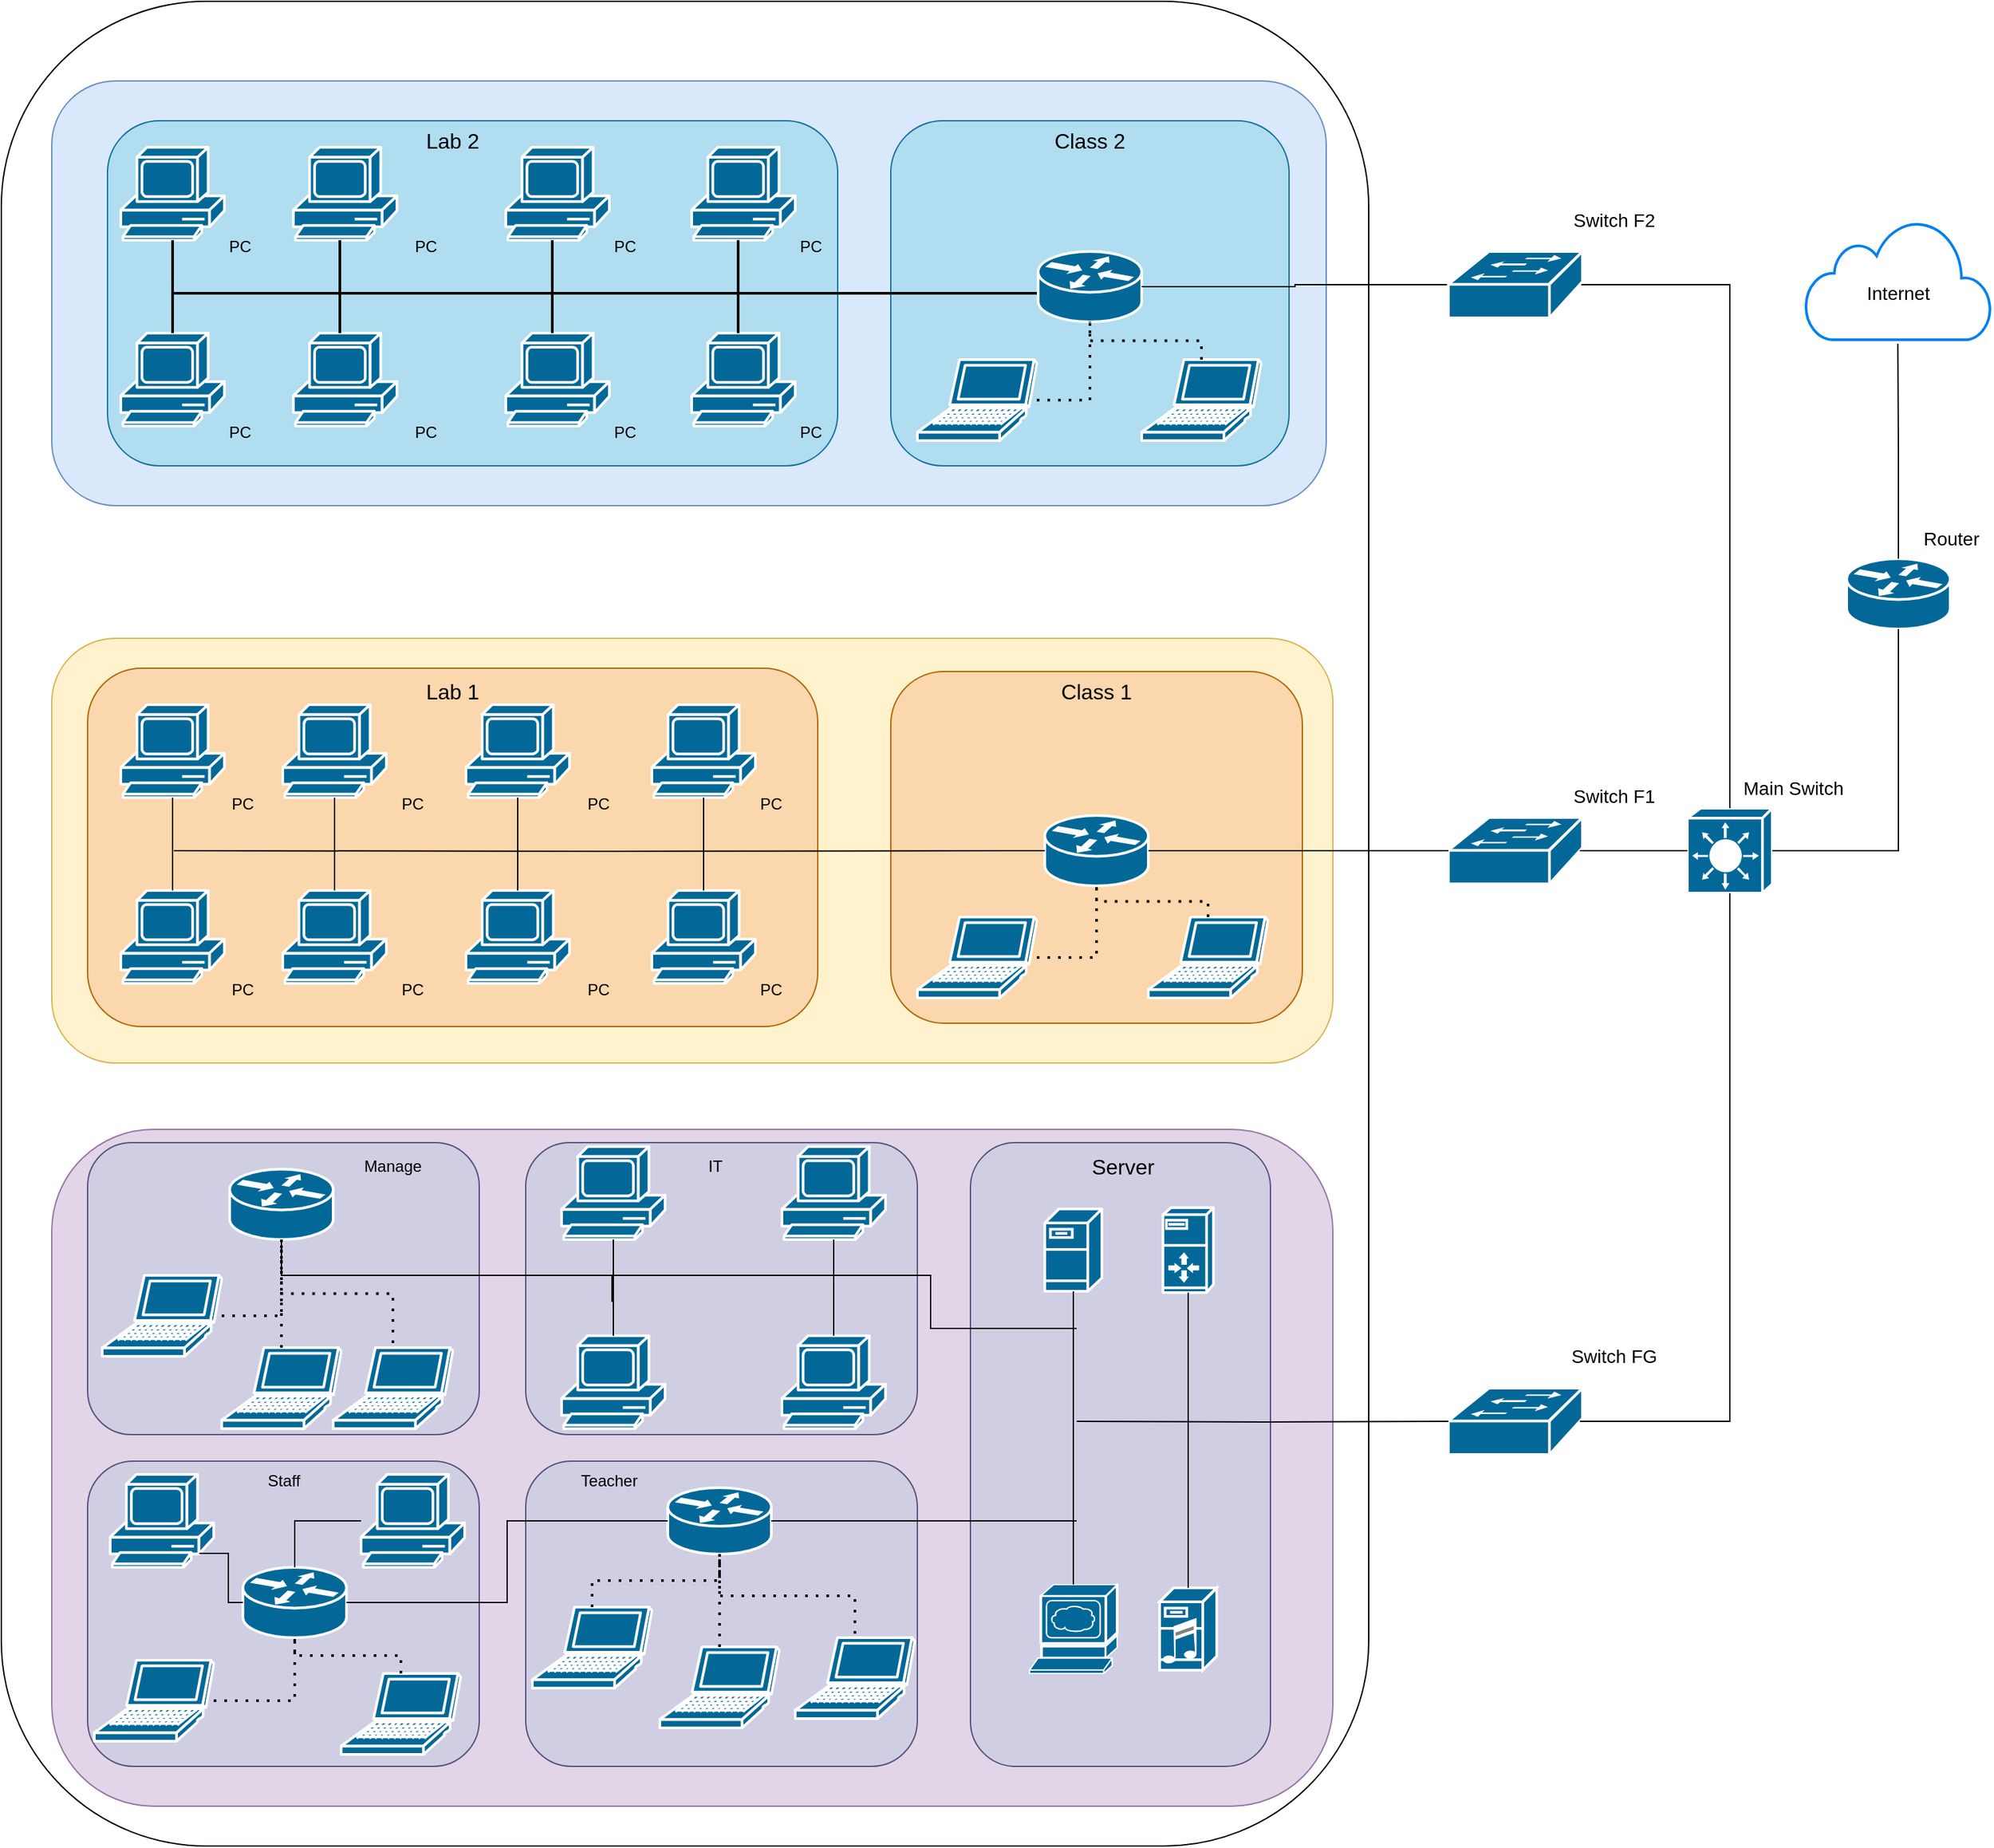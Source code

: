 <mxfile version="22.1.8" type="github">
  <diagram name="Page-1" id="c37626ed-c26b-45fb-9056-f9ebc6bb27b6">
    <mxGraphModel dx="2713" dy="1449" grid="1" gridSize="10" guides="1" tooltips="1" connect="1" arrows="1" fold="1" page="1" pageScale="1" pageWidth="1100" pageHeight="850" background="none" math="0" shadow="0">
      <root>
        <mxCell id="0" />
        <mxCell id="1" parent="0" />
        <mxCell id="N2jycIC2OeXAG85lpT5e-1" value="" style="rounded=1;whiteSpace=wrap;html=1;" parent="1" vertex="1">
          <mxGeometry x="30" y="180" width="1030" height="1390" as="geometry" />
        </mxCell>
        <mxCell id="N2jycIC2OeXAG85lpT5e-11" value="" style="rounded=1;whiteSpace=wrap;html=1;fillColor=#dae8fc;strokeColor=#6c8ebf;" parent="1" vertex="1">
          <mxGeometry x="68" y="240" width="960" height="320" as="geometry" />
        </mxCell>
        <mxCell id="N2jycIC2OeXAG85lpT5e-13" value="" style="rounded=1;whiteSpace=wrap;html=1;fillColor=#fff2cc;strokeColor=#d6b656;" parent="1" vertex="1">
          <mxGeometry x="68" y="660" width="965" height="320" as="geometry" />
        </mxCell>
        <mxCell id="N2jycIC2OeXAG85lpT5e-14" value="" style="rounded=1;whiteSpace=wrap;html=1;fillColor=#e1d5e7;strokeColor=#9673a6;" parent="1" vertex="1">
          <mxGeometry x="68" y="1030" width="965" height="510" as="geometry" />
        </mxCell>
        <mxCell id="N2jycIC2OeXAG85lpT5e-16" value="" style="rounded=1;whiteSpace=wrap;html=1;fillColor=#b1ddf0;strokeColor=#10739e;" parent="1" vertex="1">
          <mxGeometry x="110" y="270" width="550" height="260" as="geometry" />
        </mxCell>
        <mxCell id="N2jycIC2OeXAG85lpT5e-17" value="" style="shape=mxgraph.cisco.computers_and_peripherals.pc;sketch=0;html=1;pointerEvents=1;dashed=0;fillColor=#036897;strokeColor=#ffffff;strokeWidth=2;verticalLabelPosition=bottom;verticalAlign=top;align=center;outlineConnect=0;" parent="1" vertex="1">
          <mxGeometry x="120" y="290" width="78" height="70" as="geometry" />
        </mxCell>
        <mxCell id="N2jycIC2OeXAG85lpT5e-18" value="" style="shape=mxgraph.cisco.computers_and_peripherals.pc;sketch=0;html=1;pointerEvents=1;dashed=0;fillColor=#036897;strokeColor=#ffffff;strokeWidth=2;verticalLabelPosition=bottom;verticalAlign=top;align=center;outlineConnect=0;" parent="1" vertex="1">
          <mxGeometry x="120" y="430" width="78" height="70" as="geometry" />
        </mxCell>
        <mxCell id="N2jycIC2OeXAG85lpT5e-19" value="" style="shape=mxgraph.cisco.computers_and_peripherals.pc;sketch=0;html=1;pointerEvents=1;dashed=0;fillColor=#036897;strokeColor=#ffffff;strokeWidth=2;verticalLabelPosition=bottom;verticalAlign=top;align=center;outlineConnect=0;" parent="1" vertex="1">
          <mxGeometry x="250" y="290" width="78" height="70" as="geometry" />
        </mxCell>
        <mxCell id="N2jycIC2OeXAG85lpT5e-20" value="" style="shape=mxgraph.cisco.computers_and_peripherals.pc;sketch=0;html=1;pointerEvents=1;dashed=0;fillColor=#036897;strokeColor=#ffffff;strokeWidth=2;verticalLabelPosition=bottom;verticalAlign=top;align=center;outlineConnect=0;" parent="1" vertex="1">
          <mxGeometry x="250" y="430" width="78" height="70" as="geometry" />
        </mxCell>
        <mxCell id="N2jycIC2OeXAG85lpT5e-21" value="" style="shape=mxgraph.cisco.computers_and_peripherals.pc;sketch=0;html=1;pointerEvents=1;dashed=0;fillColor=#036897;strokeColor=#ffffff;strokeWidth=2;verticalLabelPosition=bottom;verticalAlign=top;align=center;outlineConnect=0;" parent="1" vertex="1">
          <mxGeometry x="410" y="430" width="78" height="70" as="geometry" />
        </mxCell>
        <mxCell id="N2jycIC2OeXAG85lpT5e-22" value="" style="shape=mxgraph.cisco.computers_and_peripherals.pc;sketch=0;html=1;pointerEvents=1;dashed=0;fillColor=#036897;strokeColor=#ffffff;strokeWidth=2;verticalLabelPosition=bottom;verticalAlign=top;align=center;outlineConnect=0;" parent="1" vertex="1">
          <mxGeometry x="410" y="290" width="78" height="70" as="geometry" />
        </mxCell>
        <mxCell id="N2jycIC2OeXAG85lpT5e-23" value="" style="shape=mxgraph.cisco.computers_and_peripherals.pc;sketch=0;html=1;pointerEvents=1;dashed=0;fillColor=#036897;strokeColor=#ffffff;strokeWidth=2;verticalLabelPosition=bottom;verticalAlign=top;align=center;outlineConnect=0;" parent="1" vertex="1">
          <mxGeometry x="550" y="290" width="78" height="70" as="geometry" />
        </mxCell>
        <mxCell id="N2jycIC2OeXAG85lpT5e-24" value="" style="shape=mxgraph.cisco.computers_and_peripherals.pc;sketch=0;html=1;pointerEvents=1;dashed=0;fillColor=#036897;strokeColor=#ffffff;strokeWidth=2;verticalLabelPosition=bottom;verticalAlign=top;align=center;outlineConnect=0;" parent="1" vertex="1">
          <mxGeometry x="550" y="430" width="78" height="70" as="geometry" />
        </mxCell>
        <mxCell id="N2jycIC2OeXAG85lpT5e-27" value="" style="rounded=1;whiteSpace=wrap;html=1;fillColor=#b1ddf0;strokeColor=#10739e;" parent="1" vertex="1">
          <mxGeometry x="700" y="270" width="300" height="260" as="geometry" />
        </mxCell>
        <mxCell id="N2jycIC2OeXAG85lpT5e-28" value="" style="shape=mxgraph.cisco.routers.router;sketch=0;html=1;pointerEvents=1;dashed=0;fillColor=#036897;strokeColor=#ffffff;strokeWidth=2;verticalLabelPosition=bottom;verticalAlign=top;align=center;outlineConnect=0;" parent="1" vertex="1">
          <mxGeometry x="811" y="368.5" width="78" height="53" as="geometry" />
        </mxCell>
        <mxCell id="N2jycIC2OeXAG85lpT5e-35" value="" style="line;strokeWidth=2;html=1;" parent="1" vertex="1">
          <mxGeometry x="160" y="395" width="650" height="10" as="geometry" />
        </mxCell>
        <mxCell id="N2jycIC2OeXAG85lpT5e-38" value="" style="line;strokeWidth=2;direction=south;html=1;" parent="1" vertex="1">
          <mxGeometry x="154" y="360" width="10" height="70" as="geometry" />
        </mxCell>
        <mxCell id="N2jycIC2OeXAG85lpT5e-43" value="" style="line;strokeWidth=2;direction=south;html=1;" parent="1" vertex="1">
          <mxGeometry x="280" y="360" width="10" height="70" as="geometry" />
        </mxCell>
        <mxCell id="N2jycIC2OeXAG85lpT5e-44" value="" style="line;strokeWidth=2;direction=south;html=1;" parent="1" vertex="1">
          <mxGeometry x="440" y="360" width="10" height="70" as="geometry" />
        </mxCell>
        <mxCell id="N2jycIC2OeXAG85lpT5e-45" value="" style="line;strokeWidth=2;direction=south;html=1;" parent="1" vertex="1">
          <mxGeometry x="580" y="360" width="10" height="70" as="geometry" />
        </mxCell>
        <mxCell id="N2jycIC2OeXAG85lpT5e-50" value="" style="shape=mxgraph.cisco.computers_and_peripherals.laptop;sketch=0;html=1;pointerEvents=1;dashed=0;fillColor=#036897;strokeColor=#ffffff;strokeWidth=2;verticalLabelPosition=bottom;verticalAlign=top;align=center;outlineConnect=0;" parent="1" vertex="1">
          <mxGeometry x="720" y="450" width="90" height="61" as="geometry" />
        </mxCell>
        <mxCell id="N2jycIC2OeXAG85lpT5e-51" value="" style="shape=mxgraph.cisco.computers_and_peripherals.laptop;sketch=0;html=1;pointerEvents=1;dashed=0;fillColor=#036897;strokeColor=#ffffff;strokeWidth=2;verticalLabelPosition=bottom;verticalAlign=top;align=center;outlineConnect=0;" parent="1" vertex="1">
          <mxGeometry x="889" y="450" width="90" height="61" as="geometry" />
        </mxCell>
        <mxCell id="N2jycIC2OeXAG85lpT5e-52" value="" style="endArrow=none;dashed=1;html=1;dashPattern=1 3;strokeWidth=2;rounded=0;edgeStyle=orthogonalEdgeStyle;" parent="1" source="N2jycIC2OeXAG85lpT5e-50" target="N2jycIC2OeXAG85lpT5e-28" edge="1">
          <mxGeometry width="50" height="50" relative="1" as="geometry">
            <mxPoint x="570" y="400" as="sourcePoint" />
            <mxPoint x="620" y="350" as="targetPoint" />
          </mxGeometry>
        </mxCell>
        <mxCell id="N2jycIC2OeXAG85lpT5e-53" value="" style="endArrow=none;dashed=1;html=1;dashPattern=1 3;strokeWidth=2;rounded=0;edgeStyle=orthogonalEdgeStyle;" parent="1" source="N2jycIC2OeXAG85lpT5e-51" target="N2jycIC2OeXAG85lpT5e-28" edge="1">
          <mxGeometry width="50" height="50" relative="1" as="geometry">
            <mxPoint x="570" y="400" as="sourcePoint" />
            <mxPoint x="620" y="350" as="targetPoint" />
          </mxGeometry>
        </mxCell>
        <mxCell id="N2jycIC2OeXAG85lpT5e-56" value="Lab 2" style="text;html=1;strokeColor=none;fillColor=none;align=center;verticalAlign=middle;whiteSpace=wrap;rounded=0;fontSize=16;" parent="1" vertex="1">
          <mxGeometry x="340" y="270" width="60" height="30" as="geometry" />
        </mxCell>
        <mxCell id="N2jycIC2OeXAG85lpT5e-57" value="Class 2" style="text;html=1;strokeColor=none;fillColor=none;align=center;verticalAlign=middle;whiteSpace=wrap;rounded=0;fontSize=16;" parent="1" vertex="1">
          <mxGeometry x="820" y="270" width="60" height="30" as="geometry" />
        </mxCell>
        <mxCell id="N2jycIC2OeXAG85lpT5e-58" value="PC" style="text;html=1;strokeColor=none;fillColor=none;align=center;verticalAlign=middle;whiteSpace=wrap;rounded=0;" parent="1" vertex="1">
          <mxGeometry x="180" y="350" width="60" height="30" as="geometry" />
        </mxCell>
        <mxCell id="N2jycIC2OeXAG85lpT5e-59" value="PC" style="text;html=1;strokeColor=none;fillColor=none;align=center;verticalAlign=middle;whiteSpace=wrap;rounded=0;" parent="1" vertex="1">
          <mxGeometry x="180" y="490" width="60" height="30" as="geometry" />
        </mxCell>
        <mxCell id="N2jycIC2OeXAG85lpT5e-60" value="PC" style="text;html=1;strokeColor=none;fillColor=none;align=center;verticalAlign=middle;whiteSpace=wrap;rounded=0;" parent="1" vertex="1">
          <mxGeometry x="320" y="350" width="60" height="30" as="geometry" />
        </mxCell>
        <mxCell id="N2jycIC2OeXAG85lpT5e-61" value="PC" style="text;html=1;strokeColor=none;fillColor=none;align=center;verticalAlign=middle;whiteSpace=wrap;rounded=0;" parent="1" vertex="1">
          <mxGeometry x="320" y="490" width="60" height="30" as="geometry" />
        </mxCell>
        <mxCell id="N2jycIC2OeXAG85lpT5e-62" value="PC" style="text;html=1;strokeColor=none;fillColor=none;align=center;verticalAlign=middle;whiteSpace=wrap;rounded=0;" parent="1" vertex="1">
          <mxGeometry x="470" y="490" width="60" height="30" as="geometry" />
        </mxCell>
        <mxCell id="N2jycIC2OeXAG85lpT5e-63" value="PC" style="text;html=1;strokeColor=none;fillColor=none;align=center;verticalAlign=middle;whiteSpace=wrap;rounded=0;" parent="1" vertex="1">
          <mxGeometry x="470" y="350" width="60" height="30" as="geometry" />
        </mxCell>
        <mxCell id="N2jycIC2OeXAG85lpT5e-64" value="PC" style="text;html=1;strokeColor=none;fillColor=none;align=center;verticalAlign=middle;whiteSpace=wrap;rounded=0;" parent="1" vertex="1">
          <mxGeometry x="610" y="350" width="60" height="30" as="geometry" />
        </mxCell>
        <mxCell id="N2jycIC2OeXAG85lpT5e-65" value="PC" style="text;html=1;strokeColor=none;fillColor=none;align=center;verticalAlign=middle;whiteSpace=wrap;rounded=0;" parent="1" vertex="1">
          <mxGeometry x="610" y="490" width="60" height="30" as="geometry" />
        </mxCell>
        <mxCell id="N2jycIC2OeXAG85lpT5e-66" style="edgeStyle=orthogonalEdgeStyle;rounded=0;orthogonalLoop=1;jettySize=auto;html=1;exitX=0.5;exitY=1;exitDx=0;exitDy=0;" parent="1" source="N2jycIC2OeXAG85lpT5e-58" target="N2jycIC2OeXAG85lpT5e-58" edge="1">
          <mxGeometry relative="1" as="geometry" />
        </mxCell>
        <mxCell id="N2jycIC2OeXAG85lpT5e-67" value="" style="rounded=1;whiteSpace=wrap;html=1;fillColor=#fad7ac;strokeColor=#b46504;" parent="1" vertex="1">
          <mxGeometry x="95" y="682.5" width="550" height="270" as="geometry" />
        </mxCell>
        <mxCell id="N2jycIC2OeXAG85lpT5e-68" value="" style="rounded=1;whiteSpace=wrap;html=1;fillColor=#fad7ac;strokeColor=#b46504;" parent="1" vertex="1">
          <mxGeometry x="700" y="685" width="310" height="265" as="geometry" />
        </mxCell>
        <mxCell id="1WDpeG05PiVQlnAl5jKN-1" value="" style="shape=mxgraph.cisco.computers_and_peripherals.pc;html=1;pointerEvents=1;dashed=0;fillColor=#036897;strokeColor=#ffffff;strokeWidth=2;verticalLabelPosition=bottom;verticalAlign=top;align=center;outlineConnect=0;" vertex="1" parent="1">
          <mxGeometry x="120" y="710" width="78" height="70" as="geometry" />
        </mxCell>
        <mxCell id="1WDpeG05PiVQlnAl5jKN-2" value="" style="shape=mxgraph.cisco.computers_and_peripherals.pc;html=1;pointerEvents=1;dashed=0;fillColor=#036897;strokeColor=#ffffff;strokeWidth=2;verticalLabelPosition=bottom;verticalAlign=top;align=center;outlineConnect=0;" vertex="1" parent="1">
          <mxGeometry x="120" y="850" width="78" height="70" as="geometry" />
        </mxCell>
        <mxCell id="1WDpeG05PiVQlnAl5jKN-3" value="" style="shape=mxgraph.cisco.computers_and_peripherals.pc;html=1;pointerEvents=1;dashed=0;fillColor=#036897;strokeColor=#ffffff;strokeWidth=2;verticalLabelPosition=bottom;verticalAlign=top;align=center;outlineConnect=0;" vertex="1" parent="1">
          <mxGeometry x="242" y="710" width="78" height="70" as="geometry" />
        </mxCell>
        <mxCell id="1WDpeG05PiVQlnAl5jKN-4" value="" style="shape=mxgraph.cisco.computers_and_peripherals.pc;html=1;pointerEvents=1;dashed=0;fillColor=#036897;strokeColor=#ffffff;strokeWidth=2;verticalLabelPosition=bottom;verticalAlign=top;align=center;outlineConnect=0;" vertex="1" parent="1">
          <mxGeometry x="242" y="850" width="78" height="70" as="geometry" />
        </mxCell>
        <mxCell id="1WDpeG05PiVQlnAl5jKN-5" value="" style="shape=mxgraph.cisco.computers_and_peripherals.pc;html=1;pointerEvents=1;dashed=0;fillColor=#036897;strokeColor=#ffffff;strokeWidth=2;verticalLabelPosition=bottom;verticalAlign=top;align=center;outlineConnect=0;" vertex="1" parent="1">
          <mxGeometry x="380" y="710" width="78" height="70" as="geometry" />
        </mxCell>
        <mxCell id="1WDpeG05PiVQlnAl5jKN-6" value="" style="shape=mxgraph.cisco.computers_and_peripherals.pc;html=1;pointerEvents=1;dashed=0;fillColor=#036897;strokeColor=#ffffff;strokeWidth=2;verticalLabelPosition=bottom;verticalAlign=top;align=center;outlineConnect=0;" vertex="1" parent="1">
          <mxGeometry x="380" y="850" width="78" height="70" as="geometry" />
        </mxCell>
        <mxCell id="1WDpeG05PiVQlnAl5jKN-7" value="" style="shape=mxgraph.cisco.computers_and_peripherals.pc;html=1;pointerEvents=1;dashed=0;fillColor=#036897;strokeColor=#ffffff;strokeWidth=2;verticalLabelPosition=bottom;verticalAlign=top;align=center;outlineConnect=0;" vertex="1" parent="1">
          <mxGeometry x="520" y="710" width="78" height="70" as="geometry" />
        </mxCell>
        <mxCell id="1WDpeG05PiVQlnAl5jKN-8" value="" style="shape=mxgraph.cisco.computers_and_peripherals.pc;html=1;pointerEvents=1;dashed=0;fillColor=#036897;strokeColor=#ffffff;strokeWidth=2;verticalLabelPosition=bottom;verticalAlign=top;align=center;outlineConnect=0;" vertex="1" parent="1">
          <mxGeometry x="520" y="850" width="78" height="70" as="geometry" />
        </mxCell>
        <mxCell id="1WDpeG05PiVQlnAl5jKN-9" value="" style="endArrow=none;html=1;rounded=0;edgeStyle=orthogonalEdgeStyle;entryX=0.5;entryY=1;entryDx=0;entryDy=0;entryPerimeter=0;" edge="1" parent="1" source="1WDpeG05PiVQlnAl5jKN-2" target="1WDpeG05PiVQlnAl5jKN-1">
          <mxGeometry width="50" height="50" relative="1" as="geometry">
            <mxPoint x="600" y="860" as="sourcePoint" />
            <mxPoint x="650" y="810" as="targetPoint" />
          </mxGeometry>
        </mxCell>
        <mxCell id="1WDpeG05PiVQlnAl5jKN-11" value="" style="endArrow=none;html=1;rounded=0;edgeStyle=orthogonalEdgeStyle;" edge="1" parent="1" source="1WDpeG05PiVQlnAl5jKN-4" target="1WDpeG05PiVQlnAl5jKN-3">
          <mxGeometry width="50" height="50" relative="1" as="geometry">
            <mxPoint x="600" y="860" as="sourcePoint" />
            <mxPoint x="650" y="810" as="targetPoint" />
          </mxGeometry>
        </mxCell>
        <mxCell id="1WDpeG05PiVQlnAl5jKN-16" value="" style="endArrow=none;html=1;rounded=0;edgeStyle=orthogonalEdgeStyle;entryX=0.5;entryY=1;entryDx=0;entryDy=0;entryPerimeter=0;" edge="1" parent="1" source="1WDpeG05PiVQlnAl5jKN-6" target="1WDpeG05PiVQlnAl5jKN-5">
          <mxGeometry width="50" height="50" relative="1" as="geometry">
            <mxPoint x="600" y="860" as="sourcePoint" />
            <mxPoint x="650" y="810" as="targetPoint" />
          </mxGeometry>
        </mxCell>
        <mxCell id="1WDpeG05PiVQlnAl5jKN-17" value="" style="endArrow=none;html=1;rounded=0;edgeStyle=orthogonalEdgeStyle;" edge="1" parent="1" source="1WDpeG05PiVQlnAl5jKN-8" target="1WDpeG05PiVQlnAl5jKN-7">
          <mxGeometry width="50" height="50" relative="1" as="geometry">
            <mxPoint x="600" y="860" as="sourcePoint" />
            <mxPoint x="650" y="810" as="targetPoint" />
          </mxGeometry>
        </mxCell>
        <mxCell id="1WDpeG05PiVQlnAl5jKN-19" value="" style="shape=mxgraph.cisco.routers.router;sketch=0;html=1;pointerEvents=1;dashed=0;fillColor=#036897;strokeColor=#ffffff;strokeWidth=2;verticalLabelPosition=bottom;verticalAlign=top;align=center;outlineConnect=0;" vertex="1" parent="1">
          <mxGeometry x="816" y="793.5" width="78" height="53" as="geometry" />
        </mxCell>
        <mxCell id="1WDpeG05PiVQlnAl5jKN-20" value="" style="endArrow=none;html=1;rounded=0;edgeStyle=orthogonalEdgeStyle;" edge="1" parent="1" target="1WDpeG05PiVQlnAl5jKN-19">
          <mxGeometry width="50" height="50" relative="1" as="geometry">
            <mxPoint x="160" y="820" as="sourcePoint" />
            <mxPoint x="650" y="610" as="targetPoint" />
          </mxGeometry>
        </mxCell>
        <mxCell id="1WDpeG05PiVQlnAl5jKN-21" value="" style="shape=mxgraph.cisco.computers_and_peripherals.laptop;sketch=0;html=1;pointerEvents=1;dashed=0;fillColor=#036897;strokeColor=#ffffff;strokeWidth=2;verticalLabelPosition=bottom;verticalAlign=top;align=center;outlineConnect=0;" vertex="1" parent="1">
          <mxGeometry x="894" y="870" width="90" height="61" as="geometry" />
        </mxCell>
        <mxCell id="1WDpeG05PiVQlnAl5jKN-22" value="" style="shape=mxgraph.cisco.computers_and_peripherals.laptop;sketch=0;html=1;pointerEvents=1;dashed=0;fillColor=#036897;strokeColor=#ffffff;strokeWidth=2;verticalLabelPosition=bottom;verticalAlign=top;align=center;outlineConnect=0;" vertex="1" parent="1">
          <mxGeometry x="720" y="870" width="90" height="61" as="geometry" />
        </mxCell>
        <mxCell id="1WDpeG05PiVQlnAl5jKN-23" value="" style="endArrow=none;dashed=1;html=1;dashPattern=1 3;strokeWidth=2;rounded=0;edgeStyle=orthogonalEdgeStyle;" edge="1" parent="1" source="1WDpeG05PiVQlnAl5jKN-22" target="1WDpeG05PiVQlnAl5jKN-19">
          <mxGeometry width="50" height="50" relative="1" as="geometry">
            <mxPoint x="600" y="820" as="sourcePoint" />
            <mxPoint x="650" y="770" as="targetPoint" />
          </mxGeometry>
        </mxCell>
        <mxCell id="1WDpeG05PiVQlnAl5jKN-24" value="" style="endArrow=none;dashed=1;html=1;dashPattern=1 3;strokeWidth=2;rounded=0;edgeStyle=orthogonalEdgeStyle;" edge="1" parent="1" source="1WDpeG05PiVQlnAl5jKN-21" target="1WDpeG05PiVQlnAl5jKN-19">
          <mxGeometry width="50" height="50" relative="1" as="geometry">
            <mxPoint x="600" y="820" as="sourcePoint" />
            <mxPoint x="650" y="770" as="targetPoint" />
          </mxGeometry>
        </mxCell>
        <mxCell id="1WDpeG05PiVQlnAl5jKN-26" value="" style="shape=mxgraph.cisco.switches.workgroup_switch;sketch=0;html=1;pointerEvents=1;dashed=0;fillColor=#036897;strokeColor=#ffffff;strokeWidth=2;verticalLabelPosition=bottom;verticalAlign=top;align=center;outlineConnect=0;" vertex="1" parent="1">
          <mxGeometry x="1120" y="795" width="101" height="50" as="geometry" />
        </mxCell>
        <mxCell id="1WDpeG05PiVQlnAl5jKN-27" value="" style="endArrow=none;html=1;rounded=0;edgeStyle=orthogonalEdgeStyle;" edge="1" parent="1" source="1WDpeG05PiVQlnAl5jKN-19" target="1WDpeG05PiVQlnAl5jKN-26">
          <mxGeometry width="50" height="50" relative="1" as="geometry">
            <mxPoint x="940" y="830" as="sourcePoint" />
            <mxPoint x="990" y="780" as="targetPoint" />
          </mxGeometry>
        </mxCell>
        <mxCell id="1WDpeG05PiVQlnAl5jKN-28" value="PC" style="text;html=1;strokeColor=none;fillColor=none;align=center;verticalAlign=middle;whiteSpace=wrap;rounded=0;" vertex="1" parent="1">
          <mxGeometry x="580" y="770" width="60" height="30" as="geometry" />
        </mxCell>
        <mxCell id="1WDpeG05PiVQlnAl5jKN-29" value="PC" style="text;html=1;strokeColor=none;fillColor=none;align=center;verticalAlign=middle;whiteSpace=wrap;rounded=0;" vertex="1" parent="1">
          <mxGeometry x="450" y="910" width="60" height="30" as="geometry" />
        </mxCell>
        <mxCell id="1WDpeG05PiVQlnAl5jKN-31" value="PC" style="text;html=1;strokeColor=none;fillColor=none;align=center;verticalAlign=middle;whiteSpace=wrap;rounded=0;" vertex="1" parent="1">
          <mxGeometry x="450" y="770" width="60" height="30" as="geometry" />
        </mxCell>
        <mxCell id="1WDpeG05PiVQlnAl5jKN-32" value="PC" style="text;html=1;strokeColor=none;fillColor=none;align=center;verticalAlign=middle;whiteSpace=wrap;rounded=0;" vertex="1" parent="1">
          <mxGeometry x="310" y="910" width="60" height="30" as="geometry" />
        </mxCell>
        <mxCell id="1WDpeG05PiVQlnAl5jKN-33" value="PC" style="text;html=1;strokeColor=none;fillColor=none;align=center;verticalAlign=middle;whiteSpace=wrap;rounded=0;" vertex="1" parent="1">
          <mxGeometry x="310" y="770" width="60" height="30" as="geometry" />
        </mxCell>
        <mxCell id="1WDpeG05PiVQlnAl5jKN-34" value="PC" style="text;html=1;strokeColor=none;fillColor=none;align=center;verticalAlign=middle;whiteSpace=wrap;rounded=0;" vertex="1" parent="1">
          <mxGeometry x="182" y="910" width="60" height="30" as="geometry" />
        </mxCell>
        <mxCell id="1WDpeG05PiVQlnAl5jKN-35" value="PC" style="text;html=1;strokeColor=none;fillColor=none;align=center;verticalAlign=middle;whiteSpace=wrap;rounded=0;" vertex="1" parent="1">
          <mxGeometry x="182" y="770" width="60" height="30" as="geometry" />
        </mxCell>
        <mxCell id="1WDpeG05PiVQlnAl5jKN-38" value="PC" style="text;html=1;strokeColor=none;fillColor=none;align=center;verticalAlign=middle;whiteSpace=wrap;rounded=0;" vertex="1" parent="1">
          <mxGeometry x="580" y="910" width="60" height="30" as="geometry" />
        </mxCell>
        <mxCell id="1WDpeG05PiVQlnAl5jKN-39" value="Lab 1" style="text;html=1;strokeColor=none;fillColor=none;align=center;verticalAlign=middle;whiteSpace=wrap;rounded=0;fontSize=16;" vertex="1" parent="1">
          <mxGeometry x="340" y="685" width="60" height="30" as="geometry" />
        </mxCell>
        <mxCell id="1WDpeG05PiVQlnAl5jKN-40" value="Class 1" style="text;html=1;strokeColor=none;fillColor=none;align=center;verticalAlign=middle;whiteSpace=wrap;rounded=0;fontSize=16;" vertex="1" parent="1">
          <mxGeometry x="825" y="685" width="60" height="30" as="geometry" />
        </mxCell>
        <mxCell id="1WDpeG05PiVQlnAl5jKN-41" value="" style="rounded=1;whiteSpace=wrap;html=1;fillColor=#d0cee2;strokeColor=#56517e;" vertex="1" parent="1">
          <mxGeometry x="95" y="1040" width="295" height="220" as="geometry" />
        </mxCell>
        <mxCell id="1WDpeG05PiVQlnAl5jKN-42" value="" style="rounded=1;whiteSpace=wrap;html=1;fillColor=#d0cee2;strokeColor=#56517e;" vertex="1" parent="1">
          <mxGeometry x="425" y="1280" width="295" height="230" as="geometry" />
        </mxCell>
        <mxCell id="1WDpeG05PiVQlnAl5jKN-43" value="" style="rounded=1;whiteSpace=wrap;html=1;fillColor=#d0cee2;strokeColor=#56517e;" vertex="1" parent="1">
          <mxGeometry x="425" y="1040" width="295" height="220" as="geometry" />
        </mxCell>
        <mxCell id="1WDpeG05PiVQlnAl5jKN-44" value="" style="rounded=1;whiteSpace=wrap;html=1;fillColor=#d0cee2;strokeColor=#56517e;" vertex="1" parent="1">
          <mxGeometry x="95" y="1280" width="295" height="230" as="geometry" />
        </mxCell>
        <mxCell id="1WDpeG05PiVQlnAl5jKN-45" value="" style="shape=mxgraph.cisco.routers.router;sketch=0;html=1;pointerEvents=1;dashed=0;fillColor=#036897;strokeColor=#ffffff;strokeWidth=2;verticalLabelPosition=bottom;verticalAlign=top;align=center;outlineConnect=0;" vertex="1" parent="1">
          <mxGeometry x="532" y="1300" width="78" height="50" as="geometry" />
        </mxCell>
        <mxCell id="1WDpeG05PiVQlnAl5jKN-46" value="" style="shape=mxgraph.cisco.routers.router;sketch=0;html=1;pointerEvents=1;dashed=0;fillColor=#036897;strokeColor=#ffffff;strokeWidth=2;verticalLabelPosition=bottom;verticalAlign=top;align=center;outlineConnect=0;" vertex="1" parent="1">
          <mxGeometry x="202" y="1060" width="78" height="53" as="geometry" />
        </mxCell>
        <mxCell id="1WDpeG05PiVQlnAl5jKN-47" value="" style="shape=mxgraph.cisco.routers.router;sketch=0;html=1;pointerEvents=1;dashed=0;fillColor=#036897;strokeColor=#ffffff;strokeWidth=2;verticalLabelPosition=bottom;verticalAlign=top;align=center;outlineConnect=0;" vertex="1" parent="1">
          <mxGeometry x="212" y="1360" width="78" height="53" as="geometry" />
        </mxCell>
        <mxCell id="1WDpeG05PiVQlnAl5jKN-48" value="" style="shape=mxgraph.cisco.computers_and_peripherals.laptop;sketch=0;html=1;pointerEvents=1;dashed=0;fillColor=#036897;strokeColor=#ffffff;strokeWidth=2;verticalLabelPosition=bottom;verticalAlign=top;align=center;outlineConnect=0;" vertex="1" parent="1">
          <mxGeometry x="280" y="1194.5" width="90" height="61" as="geometry" />
        </mxCell>
        <mxCell id="1WDpeG05PiVQlnAl5jKN-49" value="" style="shape=mxgraph.cisco.computers_and_peripherals.laptop;sketch=0;html=1;pointerEvents=1;dashed=0;fillColor=#036897;strokeColor=#ffffff;strokeWidth=2;verticalLabelPosition=bottom;verticalAlign=top;align=center;outlineConnect=0;" vertex="1" parent="1">
          <mxGeometry x="196" y="1194.5" width="90" height="61" as="geometry" />
        </mxCell>
        <mxCell id="1WDpeG05PiVQlnAl5jKN-50" value="" style="shape=mxgraph.cisco.computers_and_peripherals.laptop;sketch=0;html=1;pointerEvents=1;dashed=0;fillColor=#036897;strokeColor=#ffffff;strokeWidth=2;verticalLabelPosition=bottom;verticalAlign=top;align=center;outlineConnect=0;" vertex="1" parent="1">
          <mxGeometry x="106" y="1140" width="90" height="61" as="geometry" />
        </mxCell>
        <mxCell id="1WDpeG05PiVQlnAl5jKN-51" value="" style="endArrow=none;dashed=1;html=1;dashPattern=1 3;strokeWidth=2;rounded=0;edgeStyle=orthogonalEdgeStyle;" edge="1" parent="1" source="1WDpeG05PiVQlnAl5jKN-50" target="1WDpeG05PiVQlnAl5jKN-46">
          <mxGeometry width="50" height="50" relative="1" as="geometry">
            <mxPoint x="550" y="1330" as="sourcePoint" />
            <mxPoint x="600" y="1280" as="targetPoint" />
          </mxGeometry>
        </mxCell>
        <mxCell id="1WDpeG05PiVQlnAl5jKN-52" value="" style="endArrow=none;dashed=1;html=1;dashPattern=1 3;strokeWidth=2;rounded=0;edgeStyle=orthogonalEdgeStyle;" edge="1" parent="1" source="1WDpeG05PiVQlnAl5jKN-49" target="1WDpeG05PiVQlnAl5jKN-46">
          <mxGeometry width="50" height="50" relative="1" as="geometry">
            <mxPoint x="550" y="1330" as="sourcePoint" />
            <mxPoint x="600" y="1280" as="targetPoint" />
          </mxGeometry>
        </mxCell>
        <mxCell id="1WDpeG05PiVQlnAl5jKN-53" value="" style="endArrow=none;dashed=1;html=1;dashPattern=1 3;strokeWidth=2;rounded=0;edgeStyle=orthogonalEdgeStyle;" edge="1" parent="1" source="1WDpeG05PiVQlnAl5jKN-46" target="1WDpeG05PiVQlnAl5jKN-48">
          <mxGeometry width="50" height="50" relative="1" as="geometry">
            <mxPoint x="550" y="1330" as="sourcePoint" />
            <mxPoint x="600" y="1280" as="targetPoint" />
          </mxGeometry>
        </mxCell>
        <mxCell id="1WDpeG05PiVQlnAl5jKN-54" value="" style="shape=mxgraph.cisco.computers_and_peripherals.pc;sketch=0;html=1;pointerEvents=1;dashed=0;fillColor=#036897;strokeColor=#ffffff;strokeWidth=2;verticalLabelPosition=bottom;verticalAlign=top;align=center;outlineConnect=0;" vertex="1" parent="1">
          <mxGeometry x="618" y="1185.5" width="78" height="70" as="geometry" />
        </mxCell>
        <mxCell id="1WDpeG05PiVQlnAl5jKN-55" value="" style="shape=mxgraph.cisco.computers_and_peripherals.pc;sketch=0;html=1;pointerEvents=1;dashed=0;fillColor=#036897;strokeColor=#ffffff;strokeWidth=2;verticalLabelPosition=bottom;verticalAlign=top;align=center;outlineConnect=0;" vertex="1" parent="1">
          <mxGeometry x="618" y="1043" width="78" height="70" as="geometry" />
        </mxCell>
        <mxCell id="1WDpeG05PiVQlnAl5jKN-56" value="" style="shape=mxgraph.cisco.computers_and_peripherals.pc;sketch=0;html=1;pointerEvents=1;dashed=0;fillColor=#036897;strokeColor=#ffffff;strokeWidth=2;verticalLabelPosition=bottom;verticalAlign=top;align=center;outlineConnect=0;" vertex="1" parent="1">
          <mxGeometry x="452" y="1185.5" width="78" height="70" as="geometry" />
        </mxCell>
        <mxCell id="1WDpeG05PiVQlnAl5jKN-57" value="" style="shape=mxgraph.cisco.computers_and_peripherals.pc;sketch=0;html=1;pointerEvents=1;dashed=0;fillColor=#036897;strokeColor=#ffffff;strokeWidth=2;verticalLabelPosition=bottom;verticalAlign=top;align=center;outlineConnect=0;" vertex="1" parent="1">
          <mxGeometry x="452" y="1043" width="78" height="70" as="geometry" />
        </mxCell>
        <mxCell id="1WDpeG05PiVQlnAl5jKN-59" value="" style="endArrow=none;html=1;rounded=0;edgeStyle=orthogonalEdgeStyle;" edge="1" parent="1" source="1WDpeG05PiVQlnAl5jKN-56" target="1WDpeG05PiVQlnAl5jKN-57">
          <mxGeometry width="50" height="50" relative="1" as="geometry">
            <mxPoint x="550" y="1330" as="sourcePoint" />
            <mxPoint x="600" y="1280" as="targetPoint" />
          </mxGeometry>
        </mxCell>
        <mxCell id="1WDpeG05PiVQlnAl5jKN-60" value="" style="endArrow=none;html=1;rounded=0;edgeStyle=orthogonalEdgeStyle;" edge="1" parent="1" source="1WDpeG05PiVQlnAl5jKN-54" target="1WDpeG05PiVQlnAl5jKN-55">
          <mxGeometry width="50" height="50" relative="1" as="geometry">
            <mxPoint x="550" y="1330" as="sourcePoint" />
            <mxPoint x="600" y="1280" as="targetPoint" />
          </mxGeometry>
        </mxCell>
        <mxCell id="1WDpeG05PiVQlnAl5jKN-62" value="" style="endArrow=none;html=1;rounded=0;edgeStyle=orthogonalEdgeStyle;" edge="1" parent="1" source="1WDpeG05PiVQlnAl5jKN-46">
          <mxGeometry width="50" height="50" relative="1" as="geometry">
            <mxPoint x="550" y="1330" as="sourcePoint" />
            <mxPoint x="490" y="1160" as="targetPoint" />
            <Array as="points">
              <mxPoint x="241" y="1140" />
              <mxPoint x="490" y="1140" />
            </Array>
          </mxGeometry>
        </mxCell>
        <mxCell id="1WDpeG05PiVQlnAl5jKN-63" value="" style="endArrow=none;html=1;rounded=0;edgeStyle=orthogonalEdgeStyle;" edge="1" parent="1">
          <mxGeometry width="50" height="50" relative="1" as="geometry">
            <mxPoint x="660" y="1140" as="sourcePoint" />
            <mxPoint x="490" y="1140" as="targetPoint" />
          </mxGeometry>
        </mxCell>
        <mxCell id="1WDpeG05PiVQlnAl5jKN-65" value="" style="shape=mxgraph.cisco.computers_and_peripherals.pc;sketch=0;html=1;pointerEvents=1;dashed=0;fillColor=#036897;strokeColor=#ffffff;strokeWidth=2;verticalLabelPosition=bottom;verticalAlign=top;align=center;outlineConnect=0;" vertex="1" parent="1">
          <mxGeometry x="301" y="1290" width="78" height="70" as="geometry" />
        </mxCell>
        <mxCell id="1WDpeG05PiVQlnAl5jKN-66" value="" style="shape=mxgraph.cisco.computers_and_peripherals.pc;sketch=0;html=1;pointerEvents=1;dashed=0;fillColor=#036897;strokeColor=#ffffff;strokeWidth=2;verticalLabelPosition=bottom;verticalAlign=top;align=center;outlineConnect=0;" vertex="1" parent="1">
          <mxGeometry x="112" y="1290" width="78" height="70" as="geometry" />
        </mxCell>
        <mxCell id="1WDpeG05PiVQlnAl5jKN-67" value="" style="shape=mxgraph.cisco.computers_and_peripherals.laptop;sketch=0;html=1;pointerEvents=1;dashed=0;fillColor=#036897;strokeColor=#ffffff;strokeWidth=2;verticalLabelPosition=bottom;verticalAlign=top;align=center;outlineConnect=0;" vertex="1" parent="1">
          <mxGeometry x="286" y="1440" width="90" height="61" as="geometry" />
        </mxCell>
        <mxCell id="1WDpeG05PiVQlnAl5jKN-68" value="" style="shape=mxgraph.cisco.computers_and_peripherals.laptop;sketch=0;html=1;pointerEvents=1;dashed=0;fillColor=#036897;strokeColor=#ffffff;strokeWidth=2;verticalLabelPosition=bottom;verticalAlign=top;align=center;outlineConnect=0;" vertex="1" parent="1">
          <mxGeometry x="100" y="1430" width="90" height="61" as="geometry" />
        </mxCell>
        <mxCell id="1WDpeG05PiVQlnAl5jKN-69" value="" style="endArrow=none;html=1;rounded=0;edgeStyle=orthogonalEdgeStyle;exitX=0.86;exitY=0.85;exitDx=0;exitDy=0;exitPerimeter=0;" edge="1" parent="1" source="1WDpeG05PiVQlnAl5jKN-66" target="1WDpeG05PiVQlnAl5jKN-47">
          <mxGeometry width="50" height="50" relative="1" as="geometry">
            <mxPoint x="550" y="1330" as="sourcePoint" />
            <mxPoint x="600" y="1280" as="targetPoint" />
          </mxGeometry>
        </mxCell>
        <mxCell id="1WDpeG05PiVQlnAl5jKN-71" value="" style="endArrow=none;dashed=1;html=1;dashPattern=1 3;strokeWidth=2;rounded=0;edgeStyle=orthogonalEdgeStyle;" edge="1" parent="1" source="1WDpeG05PiVQlnAl5jKN-68" target="1WDpeG05PiVQlnAl5jKN-47">
          <mxGeometry width="50" height="50" relative="1" as="geometry">
            <mxPoint x="550" y="1330" as="sourcePoint" />
            <mxPoint x="600" y="1280" as="targetPoint" />
          </mxGeometry>
        </mxCell>
        <mxCell id="1WDpeG05PiVQlnAl5jKN-72" value="" style="endArrow=none;dashed=1;html=1;dashPattern=1 3;strokeWidth=2;rounded=0;edgeStyle=orthogonalEdgeStyle;entryX=0.5;entryY=1;entryDx=0;entryDy=0;entryPerimeter=0;" edge="1" parent="1" source="1WDpeG05PiVQlnAl5jKN-67" target="1WDpeG05PiVQlnAl5jKN-47">
          <mxGeometry width="50" height="50" relative="1" as="geometry">
            <mxPoint x="550" y="1330" as="sourcePoint" />
            <mxPoint x="600" y="1280" as="targetPoint" />
          </mxGeometry>
        </mxCell>
        <mxCell id="1WDpeG05PiVQlnAl5jKN-74" value="" style="shape=mxgraph.cisco.computers_and_peripherals.laptop;sketch=0;html=1;pointerEvents=1;dashed=0;fillColor=#036897;strokeColor=#ffffff;strokeWidth=2;verticalLabelPosition=bottom;verticalAlign=top;align=center;outlineConnect=0;" vertex="1" parent="1">
          <mxGeometry x="628" y="1413" width="90" height="61" as="geometry" />
        </mxCell>
        <mxCell id="1WDpeG05PiVQlnAl5jKN-75" value="" style="shape=mxgraph.cisco.computers_and_peripherals.laptop;sketch=0;html=1;pointerEvents=1;dashed=0;fillColor=#036897;strokeColor=#ffffff;strokeWidth=2;verticalLabelPosition=bottom;verticalAlign=top;align=center;outlineConnect=0;" vertex="1" parent="1">
          <mxGeometry x="526" y="1420" width="90" height="61" as="geometry" />
        </mxCell>
        <mxCell id="1WDpeG05PiVQlnAl5jKN-76" value="" style="shape=mxgraph.cisco.computers_and_peripherals.laptop;sketch=0;html=1;pointerEvents=1;dashed=0;fillColor=#036897;strokeColor=#ffffff;strokeWidth=2;verticalLabelPosition=bottom;verticalAlign=top;align=center;outlineConnect=0;" vertex="1" parent="1">
          <mxGeometry x="430" y="1390" width="90" height="61" as="geometry" />
        </mxCell>
        <mxCell id="1WDpeG05PiVQlnAl5jKN-78" value="" style="endArrow=none;dashed=1;html=1;dashPattern=1 3;strokeWidth=2;rounded=0;edgeStyle=orthogonalEdgeStyle;exitX=0.5;exitY=0;exitDx=0;exitDy=0;exitPerimeter=0;" edge="1" parent="1" source="1WDpeG05PiVQlnAl5jKN-76" target="1WDpeG05PiVQlnAl5jKN-45">
          <mxGeometry width="50" height="50" relative="1" as="geometry">
            <mxPoint x="550" y="1330" as="sourcePoint" />
            <mxPoint x="600" y="1280" as="targetPoint" />
          </mxGeometry>
        </mxCell>
        <mxCell id="1WDpeG05PiVQlnAl5jKN-79" value="" style="endArrow=none;dashed=1;html=1;dashPattern=1 3;strokeWidth=2;rounded=0;edgeStyle=orthogonalEdgeStyle;" edge="1" parent="1" source="1WDpeG05PiVQlnAl5jKN-75" target="1WDpeG05PiVQlnAl5jKN-45">
          <mxGeometry width="50" height="50" relative="1" as="geometry">
            <mxPoint x="550" y="1330" as="sourcePoint" />
            <mxPoint x="600" y="1280" as="targetPoint" />
          </mxGeometry>
        </mxCell>
        <mxCell id="1WDpeG05PiVQlnAl5jKN-81" value="Manage" style="text;html=1;strokeColor=none;fillColor=none;align=center;verticalAlign=middle;whiteSpace=wrap;rounded=0;" vertex="1" parent="1">
          <mxGeometry x="295" y="1043" width="60" height="30" as="geometry" />
        </mxCell>
        <mxCell id="1WDpeG05PiVQlnAl5jKN-82" value="Staff" style="text;html=1;strokeColor=none;fillColor=none;align=center;verticalAlign=middle;whiteSpace=wrap;rounded=0;" vertex="1" parent="1">
          <mxGeometry x="212.5" y="1280" width="60" height="30" as="geometry" />
        </mxCell>
        <mxCell id="1WDpeG05PiVQlnAl5jKN-83" value="IT" style="text;html=1;strokeColor=none;fillColor=none;align=center;verticalAlign=middle;whiteSpace=wrap;rounded=0;" vertex="1" parent="1">
          <mxGeometry x="538" y="1043" width="60" height="30" as="geometry" />
        </mxCell>
        <mxCell id="1WDpeG05PiVQlnAl5jKN-84" value="Teacher" style="text;html=1;strokeColor=none;fillColor=none;align=center;verticalAlign=middle;whiteSpace=wrap;rounded=0;" vertex="1" parent="1">
          <mxGeometry x="458" y="1280" width="60" height="30" as="geometry" />
        </mxCell>
        <mxCell id="1WDpeG05PiVQlnAl5jKN-85" value="" style="endArrow=none;html=1;rounded=0;edgeStyle=orthogonalEdgeStyle;exitX=0.5;exitY=0;exitDx=0;exitDy=0;exitPerimeter=0;" edge="1" parent="1" source="1WDpeG05PiVQlnAl5jKN-47" target="1WDpeG05PiVQlnAl5jKN-65">
          <mxGeometry width="50" height="50" relative="1" as="geometry">
            <mxPoint x="550" y="1330" as="sourcePoint" />
            <mxPoint x="600" y="1280" as="targetPoint" />
          </mxGeometry>
        </mxCell>
        <mxCell id="1WDpeG05PiVQlnAl5jKN-86" value="" style="endArrow=none;html=1;rounded=0;edgeStyle=orthogonalEdgeStyle;entryX=0;entryY=0.5;entryDx=0;entryDy=0;entryPerimeter=0;" edge="1" parent="1" source="1WDpeG05PiVQlnAl5jKN-47" target="1WDpeG05PiVQlnAl5jKN-45">
          <mxGeometry width="50" height="50" relative="1" as="geometry">
            <mxPoint x="550" y="1330" as="sourcePoint" />
            <mxPoint x="600" y="1280" as="targetPoint" />
          </mxGeometry>
        </mxCell>
        <mxCell id="1WDpeG05PiVQlnAl5jKN-87" value="" style="endArrow=none;dashed=1;html=1;dashPattern=1 3;strokeWidth=2;rounded=0;edgeStyle=orthogonalEdgeStyle;exitX=0.5;exitY=1;exitDx=0;exitDy=0;exitPerimeter=0;" edge="1" parent="1" source="1WDpeG05PiVQlnAl5jKN-45" target="1WDpeG05PiVQlnAl5jKN-74">
          <mxGeometry width="50" height="50" relative="1" as="geometry">
            <mxPoint x="550" y="1330" as="sourcePoint" />
            <mxPoint x="600" y="1280" as="targetPoint" />
          </mxGeometry>
        </mxCell>
        <mxCell id="1WDpeG05PiVQlnAl5jKN-88" value="" style="rounded=1;whiteSpace=wrap;html=1;fillColor=#d0cee2;strokeColor=#56517e;" vertex="1" parent="1">
          <mxGeometry x="760" y="1040" width="226" height="470" as="geometry" />
        </mxCell>
        <mxCell id="1WDpeG05PiVQlnAl5jKN-89" value="" style="shape=mxgraph.cisco.servers.fileserver;sketch=0;html=1;pointerEvents=1;dashed=0;fillColor=#036897;strokeColor=#ffffff;strokeWidth=2;verticalLabelPosition=bottom;verticalAlign=top;align=center;outlineConnect=0;" vertex="1" parent="1">
          <mxGeometry x="816" y="1090" width="43" height="62" as="geometry" />
        </mxCell>
        <mxCell id="1WDpeG05PiVQlnAl5jKN-90" value="" style="shape=mxgraph.cisco.servers.www_server;sketch=0;html=1;pointerEvents=1;dashed=0;fillColor=#036897;strokeColor=#ffffff;strokeWidth=2;verticalLabelPosition=bottom;verticalAlign=top;align=center;outlineConnect=0;" vertex="1" parent="1">
          <mxGeometry x="804.5" y="1373" width="66" height="67" as="geometry" />
        </mxCell>
        <mxCell id="1WDpeG05PiVQlnAl5jKN-91" value="" style="shape=mxgraph.cisco.servers.moh_server;sketch=0;html=1;pointerEvents=1;dashed=0;fillColor=#036897;strokeColor=#ffffff;strokeWidth=2;verticalLabelPosition=bottom;verticalAlign=top;align=center;outlineConnect=0;" vertex="1" parent="1">
          <mxGeometry x="902.5" y="1375.5" width="43" height="62" as="geometry" />
        </mxCell>
        <mxCell id="1WDpeG05PiVQlnAl5jKN-92" value="" style="shape=mxgraph.cisco.servers.server_with_router;sketch=0;html=1;pointerEvents=1;dashed=0;fillColor=#036897;strokeColor=#ffffff;strokeWidth=2;verticalLabelPosition=bottom;verticalAlign=top;align=center;outlineConnect=0;" vertex="1" parent="1">
          <mxGeometry x="905" y="1089" width="38" height="64" as="geometry" />
        </mxCell>
        <mxCell id="1WDpeG05PiVQlnAl5jKN-93" value="" style="endArrow=none;html=1;rounded=0;edgeStyle=orthogonalEdgeStyle;entryX=0.5;entryY=1;entryDx=0;entryDy=0;entryPerimeter=0;" edge="1" parent="1" source="1WDpeG05PiVQlnAl5jKN-90" target="1WDpeG05PiVQlnAl5jKN-89">
          <mxGeometry width="50" height="50" relative="1" as="geometry">
            <mxPoint x="550" y="1330" as="sourcePoint" />
            <mxPoint x="600" y="1280" as="targetPoint" />
          </mxGeometry>
        </mxCell>
        <mxCell id="1WDpeG05PiVQlnAl5jKN-94" value="" style="endArrow=none;html=1;rounded=0;edgeStyle=orthogonalEdgeStyle;entryX=0.5;entryY=1;entryDx=0;entryDy=0;entryPerimeter=0;exitX=0.5;exitY=0;exitDx=0;exitDy=0;exitPerimeter=0;" edge="1" parent="1" source="1WDpeG05PiVQlnAl5jKN-91" target="1WDpeG05PiVQlnAl5jKN-92">
          <mxGeometry width="50" height="50" relative="1" as="geometry">
            <mxPoint x="550" y="1330" as="sourcePoint" />
            <mxPoint x="600" y="1280" as="targetPoint" />
          </mxGeometry>
        </mxCell>
        <mxCell id="1WDpeG05PiVQlnAl5jKN-95" value="" style="endArrow=none;html=1;rounded=0;edgeStyle=orthogonalEdgeStyle;exitX=1;exitY=0.5;exitDx=0;exitDy=0;exitPerimeter=0;" edge="1" parent="1" source="1WDpeG05PiVQlnAl5jKN-45">
          <mxGeometry width="50" height="50" relative="1" as="geometry">
            <mxPoint x="550" y="1330" as="sourcePoint" />
            <mxPoint x="840" y="1325" as="targetPoint" />
          </mxGeometry>
        </mxCell>
        <mxCell id="1WDpeG05PiVQlnAl5jKN-97" value="" style="endArrow=none;html=1;rounded=0;edgeStyle=orthogonalEdgeStyle;" edge="1" parent="1">
          <mxGeometry width="50" height="50" relative="1" as="geometry">
            <mxPoint x="660" y="1140" as="sourcePoint" />
            <mxPoint x="840" y="1180" as="targetPoint" />
            <Array as="points">
              <mxPoint x="730" y="1140" />
              <mxPoint x="730" y="1180" />
              <mxPoint x="840" y="1180" />
            </Array>
          </mxGeometry>
        </mxCell>
        <mxCell id="1WDpeG05PiVQlnAl5jKN-98" value="" style="shape=mxgraph.cisco.switches.workgroup_switch;sketch=0;html=1;pointerEvents=1;dashed=0;fillColor=#036897;strokeColor=#ffffff;strokeWidth=2;verticalLabelPosition=bottom;verticalAlign=top;align=center;outlineConnect=0;" vertex="1" parent="1">
          <mxGeometry x="1120" y="1225" width="101" height="50" as="geometry" />
        </mxCell>
        <mxCell id="1WDpeG05PiVQlnAl5jKN-99" value="" style="endArrow=none;html=1;rounded=0;edgeStyle=orthogonalEdgeStyle;" edge="1" parent="1" target="1WDpeG05PiVQlnAl5jKN-98">
          <mxGeometry width="50" height="50" relative="1" as="geometry">
            <mxPoint x="840" y="1250" as="sourcePoint" />
            <mxPoint x="1050" y="1180" as="targetPoint" />
          </mxGeometry>
        </mxCell>
        <mxCell id="1WDpeG05PiVQlnAl5jKN-100" value="Server" style="text;html=1;strokeColor=none;fillColor=none;align=center;verticalAlign=middle;whiteSpace=wrap;rounded=0;fontSize=16;" vertex="1" parent="1">
          <mxGeometry x="845" y="1043" width="60" height="30" as="geometry" />
        </mxCell>
        <mxCell id="1WDpeG05PiVQlnAl5jKN-101" value="&lt;font style=&quot;font-size: 14px;&quot;&gt;Switch F1&lt;/font&gt;" style="text;html=1;strokeColor=none;fillColor=none;align=center;verticalAlign=middle;whiteSpace=wrap;rounded=0;" vertex="1" parent="1">
          <mxGeometry x="1210" y="763.5" width="70" height="30" as="geometry" />
        </mxCell>
        <mxCell id="1WDpeG05PiVQlnAl5jKN-102" value="Switch F2" style="text;html=1;strokeColor=none;fillColor=none;align=center;verticalAlign=middle;whiteSpace=wrap;rounded=0;fontSize=14;" vertex="1" parent="1">
          <mxGeometry x="1210" y="330" width="70" height="30" as="geometry" />
        </mxCell>
        <mxCell id="1WDpeG05PiVQlnAl5jKN-103" value="Switch FG" style="text;html=1;strokeColor=none;fillColor=none;align=center;verticalAlign=middle;whiteSpace=wrap;rounded=0;fontSize=14;" vertex="1" parent="1">
          <mxGeometry x="1205" y="1185.5" width="80" height="30" as="geometry" />
        </mxCell>
        <mxCell id="1WDpeG05PiVQlnAl5jKN-104" value="" style="shape=mxgraph.cisco.switches.layer_3_switch;sketch=0;html=1;pointerEvents=1;dashed=0;fillColor=#036897;strokeColor=#ffffff;strokeWidth=2;verticalLabelPosition=bottom;verticalAlign=top;align=center;outlineConnect=0;" vertex="1" parent="1">
          <mxGeometry x="1300" y="788" width="64" height="64" as="geometry" />
        </mxCell>
        <mxCell id="1WDpeG05PiVQlnAl5jKN-105" value="" style="endArrow=none;html=1;rounded=0;edgeStyle=orthogonalEdgeStyle;exitX=0.98;exitY=0.5;exitDx=0;exitDy=0;exitPerimeter=0;entryX=0.5;entryY=1;entryDx=0;entryDy=0;entryPerimeter=0;" edge="1" parent="1" source="1WDpeG05PiVQlnAl5jKN-98" target="1WDpeG05PiVQlnAl5jKN-104">
          <mxGeometry width="50" height="50" relative="1" as="geometry">
            <mxPoint x="1190" y="850" as="sourcePoint" />
            <mxPoint x="1240" y="800" as="targetPoint" />
          </mxGeometry>
        </mxCell>
        <mxCell id="1WDpeG05PiVQlnAl5jKN-106" value="" style="endArrow=none;html=1;rounded=0;edgeStyle=orthogonalEdgeStyle;exitX=0.98;exitY=0.5;exitDx=0;exitDy=0;exitPerimeter=0;" edge="1" parent="1" source="1WDpeG05PiVQlnAl5jKN-26" target="1WDpeG05PiVQlnAl5jKN-104">
          <mxGeometry width="50" height="50" relative="1" as="geometry">
            <mxPoint x="1220" y="670" as="sourcePoint" />
            <mxPoint x="1270" y="620" as="targetPoint" />
          </mxGeometry>
        </mxCell>
        <mxCell id="1WDpeG05PiVQlnAl5jKN-107" value="" style="endArrow=none;html=1;rounded=0;edgeStyle=orthogonalEdgeStyle;exitX=0.98;exitY=0.5;exitDx=0;exitDy=0;exitPerimeter=0;entryX=0.5;entryY=0;entryDx=0;entryDy=0;entryPerimeter=0;" edge="1" parent="1" source="1WDpeG05PiVQlnAl5jKN-25" target="1WDpeG05PiVQlnAl5jKN-104">
          <mxGeometry width="50" height="50" relative="1" as="geometry">
            <mxPoint x="1220" y="580" as="sourcePoint" />
            <mxPoint x="1270" y="530" as="targetPoint" />
          </mxGeometry>
        </mxCell>
        <mxCell id="1WDpeG05PiVQlnAl5jKN-108" value="" style="shape=mxgraph.cisco.routers.router;sketch=0;html=1;pointerEvents=1;dashed=0;fillColor=#036897;strokeColor=#ffffff;strokeWidth=2;verticalLabelPosition=bottom;verticalAlign=top;align=center;outlineConnect=0;" vertex="1" parent="1">
          <mxGeometry x="1420" y="600" width="78" height="53" as="geometry" />
        </mxCell>
        <mxCell id="1WDpeG05PiVQlnAl5jKN-109" value="" style="html=1;verticalLabelPosition=bottom;align=center;labelBackgroundColor=#ffffff;verticalAlign=top;strokeWidth=2;strokeColor=#0080F0;shadow=0;dashed=0;shape=mxgraph.ios7.icons.cloud;" vertex="1" parent="1">
          <mxGeometry x="1389" y="345" width="140" height="90" as="geometry" />
        </mxCell>
        <mxCell id="1WDpeG05PiVQlnAl5jKN-110" value="Internet" style="text;html=1;strokeColor=none;fillColor=none;align=center;verticalAlign=middle;whiteSpace=wrap;rounded=0;fontSize=14;" vertex="1" parent="1">
          <mxGeometry x="1429" y="385" width="60" height="30" as="geometry" />
        </mxCell>
        <mxCell id="1WDpeG05PiVQlnAl5jKN-111" value="Router" style="text;html=1;strokeColor=none;fillColor=none;align=center;verticalAlign=middle;whiteSpace=wrap;rounded=0;fontSize=14;" vertex="1" parent="1">
          <mxGeometry x="1469" y="570" width="60" height="30" as="geometry" />
        </mxCell>
        <mxCell id="1WDpeG05PiVQlnAl5jKN-112" value="" style="endArrow=none;html=1;rounded=0;edgeStyle=orthogonalEdgeStyle;exitX=1;exitY=0.5;exitDx=0;exitDy=0;exitPerimeter=0;entryX=0.5;entryY=1;entryDx=0;entryDy=0;entryPerimeter=0;" edge="1" parent="1" source="1WDpeG05PiVQlnAl5jKN-104" target="1WDpeG05PiVQlnAl5jKN-108">
          <mxGeometry width="50" height="50" relative="1" as="geometry">
            <mxPoint x="1520" y="690" as="sourcePoint" />
            <mxPoint x="1570" y="640" as="targetPoint" />
          </mxGeometry>
        </mxCell>
        <mxCell id="1WDpeG05PiVQlnAl5jKN-113" value="" style="endArrow=none;html=1;rounded=0;edgeStyle=orthogonalEdgeStyle;entryX=0.497;entryY=1.034;entryDx=0;entryDy=0;entryPerimeter=0;exitX=0.5;exitY=0;exitDx=0;exitDy=0;exitPerimeter=0;" edge="1" parent="1" source="1WDpeG05PiVQlnAl5jKN-108" target="1WDpeG05PiVQlnAl5jKN-109">
          <mxGeometry width="50" height="50" relative="1" as="geometry">
            <mxPoint x="1520" y="690" as="sourcePoint" />
            <mxPoint x="1570" y="640" as="targetPoint" />
          </mxGeometry>
        </mxCell>
        <mxCell id="1WDpeG05PiVQlnAl5jKN-115" value="" style="endArrow=none;html=1;rounded=0;edgeStyle=orthogonalEdgeStyle;entryX=0;entryY=0.5;entryDx=0;entryDy=0;" edge="1" parent="1" source="N2jycIC2OeXAG85lpT5e-28" target="1WDpeG05PiVQlnAl5jKN-25">
          <mxGeometry width="50" height="50" relative="1" as="geometry">
            <mxPoint x="889" y="395" as="sourcePoint" />
            <mxPoint x="1200" y="395" as="targetPoint" />
          </mxGeometry>
        </mxCell>
        <mxCell id="1WDpeG05PiVQlnAl5jKN-25" value="" style="shape=mxgraph.cisco.switches.workgroup_switch;sketch=0;html=1;pointerEvents=1;dashed=0;fillColor=#036897;strokeColor=#ffffff;strokeWidth=2;verticalLabelPosition=bottom;verticalAlign=top;align=center;outlineConnect=0;" vertex="1" parent="1">
          <mxGeometry x="1120" y="368.5" width="101" height="50" as="geometry" />
        </mxCell>
        <mxCell id="1WDpeG05PiVQlnAl5jKN-117" value="Main Switch" style="text;html=1;strokeColor=none;fillColor=none;align=center;verticalAlign=middle;whiteSpace=wrap;rounded=0;fontSize=14;" vertex="1" parent="1">
          <mxGeometry x="1340" y="758" width="80" height="30" as="geometry" />
        </mxCell>
      </root>
    </mxGraphModel>
  </diagram>
</mxfile>
